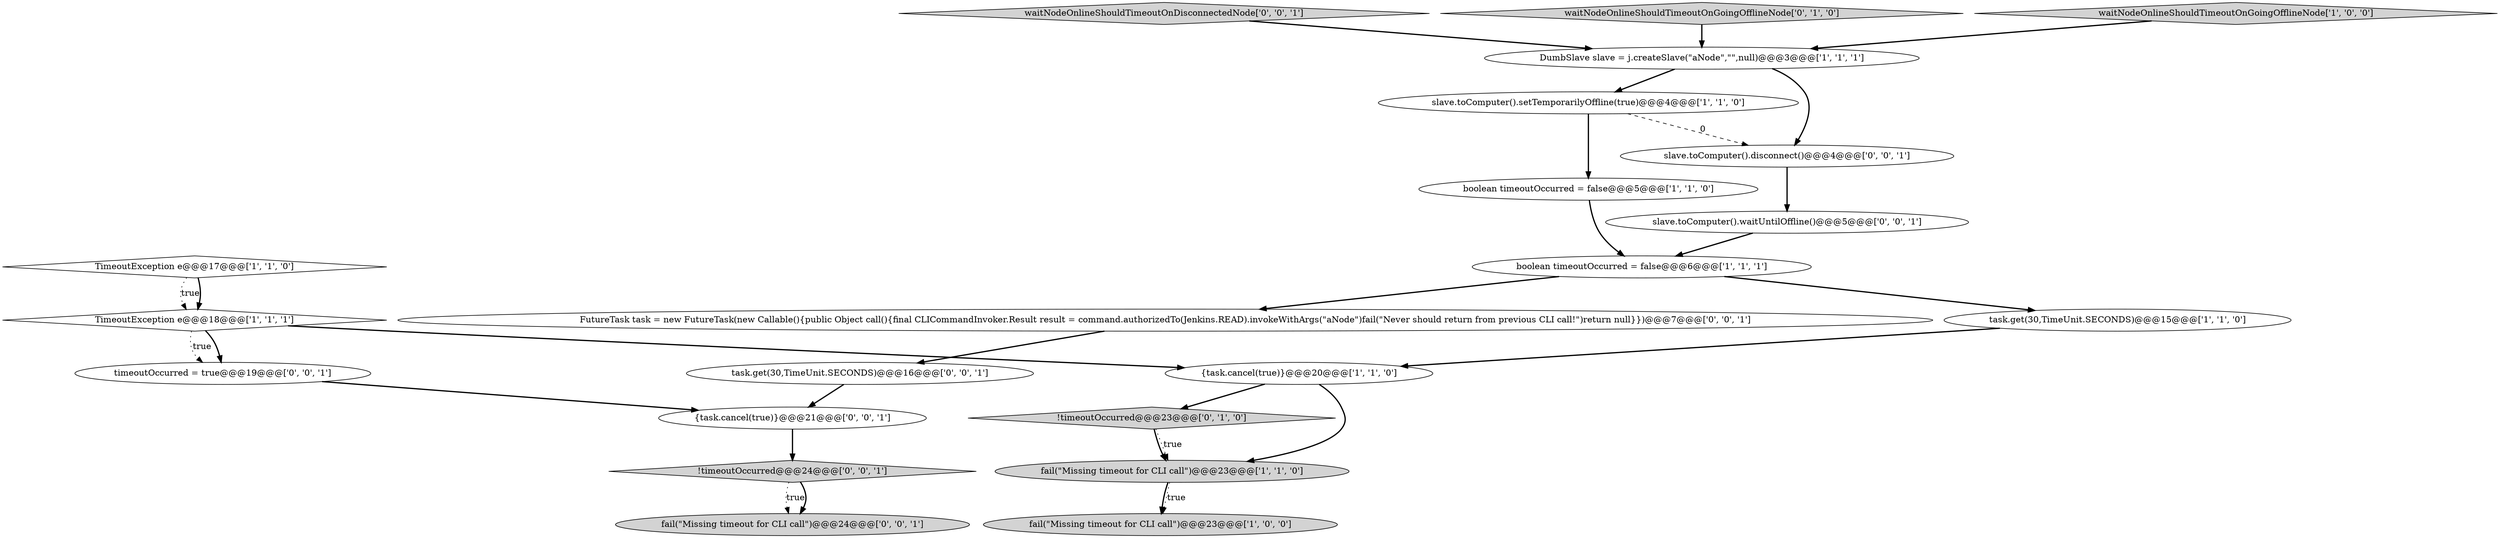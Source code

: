 digraph {
4 [style = filled, label = "slave.toComputer().setTemporarilyOffline(true)@@@4@@@['1', '1', '0']", fillcolor = white, shape = ellipse image = "AAA0AAABBB1BBB"];
17 [style = filled, label = "fail(\"Missing timeout for CLI call\")@@@24@@@['0', '0', '1']", fillcolor = lightgray, shape = ellipse image = "AAA0AAABBB3BBB"];
5 [style = filled, label = "fail(\"Missing timeout for CLI call\")@@@23@@@['1', '0', '0']", fillcolor = lightgray, shape = ellipse image = "AAA0AAABBB1BBB"];
16 [style = filled, label = "task.get(30,TimeUnit.SECONDS)@@@16@@@['0', '0', '1']", fillcolor = white, shape = ellipse image = "AAA0AAABBB3BBB"];
13 [style = filled, label = "timeoutOccurred = true@@@19@@@['0', '0', '1']", fillcolor = white, shape = ellipse image = "AAA0AAABBB3BBB"];
20 [style = filled, label = "waitNodeOnlineShouldTimeoutOnDisconnectedNode['0', '0', '1']", fillcolor = lightgray, shape = diamond image = "AAA0AAABBB3BBB"];
14 [style = filled, label = "{task.cancel(true)}@@@21@@@['0', '0', '1']", fillcolor = white, shape = ellipse image = "AAA0AAABBB3BBB"];
2 [style = filled, label = "DumbSlave slave = j.createSlave(\"aNode\",\"\",null)@@@3@@@['1', '1', '1']", fillcolor = white, shape = ellipse image = "AAA0AAABBB1BBB"];
6 [style = filled, label = "fail(\"Missing timeout for CLI call\")@@@23@@@['1', '1', '0']", fillcolor = lightgray, shape = ellipse image = "AAA0AAABBB1BBB"];
8 [style = filled, label = "boolean timeoutOccurred = false@@@6@@@['1', '1', '1']", fillcolor = white, shape = ellipse image = "AAA0AAABBB1BBB"];
12 [style = filled, label = "!timeoutOccurred@@@23@@@['0', '1', '0']", fillcolor = lightgray, shape = diamond image = "AAA0AAABBB2BBB"];
19 [style = filled, label = "!timeoutOccurred@@@24@@@['0', '0', '1']", fillcolor = lightgray, shape = diamond image = "AAA0AAABBB3BBB"];
11 [style = filled, label = "waitNodeOnlineShouldTimeoutOnGoingOfflineNode['0', '1', '0']", fillcolor = lightgray, shape = diamond image = "AAA0AAABBB2BBB"];
21 [style = filled, label = "slave.toComputer().disconnect()@@@4@@@['0', '0', '1']", fillcolor = white, shape = ellipse image = "AAA0AAABBB3BBB"];
10 [style = filled, label = "TimeoutException e@@@17@@@['1', '1', '0']", fillcolor = white, shape = diamond image = "AAA0AAABBB1BBB"];
0 [style = filled, label = "boolean timeoutOccurred = false@@@5@@@['1', '1', '0']", fillcolor = white, shape = ellipse image = "AAA0AAABBB1BBB"];
15 [style = filled, label = "FutureTask task = new FutureTask(new Callable(){public Object call(){final CLICommandInvoker.Result result = command.authorizedTo(Jenkins.READ).invokeWithArgs(\"aNode\")fail(\"Never should return from previous CLI call!\")return null}})@@@7@@@['0', '0', '1']", fillcolor = white, shape = ellipse image = "AAA0AAABBB3BBB"];
18 [style = filled, label = "slave.toComputer().waitUntilOffline()@@@5@@@['0', '0', '1']", fillcolor = white, shape = ellipse image = "AAA0AAABBB3BBB"];
1 [style = filled, label = "TimeoutException e@@@18@@@['1', '1', '1']", fillcolor = white, shape = diamond image = "AAA0AAABBB1BBB"];
7 [style = filled, label = "waitNodeOnlineShouldTimeoutOnGoingOfflineNode['1', '0', '0']", fillcolor = lightgray, shape = diamond image = "AAA0AAABBB1BBB"];
9 [style = filled, label = "task.get(30,TimeUnit.SECONDS)@@@15@@@['1', '1', '0']", fillcolor = white, shape = ellipse image = "AAA0AAABBB1BBB"];
3 [style = filled, label = "{task.cancel(true)}@@@20@@@['1', '1', '0']", fillcolor = white, shape = ellipse image = "AAA0AAABBB1BBB"];
8->15 [style = bold, label=""];
19->17 [style = dotted, label="true"];
1->3 [style = bold, label=""];
3->6 [style = bold, label=""];
14->19 [style = bold, label=""];
19->17 [style = bold, label=""];
3->12 [style = bold, label=""];
15->16 [style = bold, label=""];
12->6 [style = bold, label=""];
2->4 [style = bold, label=""];
4->21 [style = dashed, label="0"];
1->13 [style = bold, label=""];
21->18 [style = bold, label=""];
11->2 [style = bold, label=""];
4->0 [style = bold, label=""];
20->2 [style = bold, label=""];
1->13 [style = dotted, label="true"];
6->5 [style = bold, label=""];
12->6 [style = dotted, label="true"];
2->21 [style = bold, label=""];
7->2 [style = bold, label=""];
0->8 [style = bold, label=""];
8->9 [style = bold, label=""];
9->3 [style = bold, label=""];
16->14 [style = bold, label=""];
18->8 [style = bold, label=""];
10->1 [style = dotted, label="true"];
10->1 [style = bold, label=""];
13->14 [style = bold, label=""];
6->5 [style = dotted, label="true"];
}
